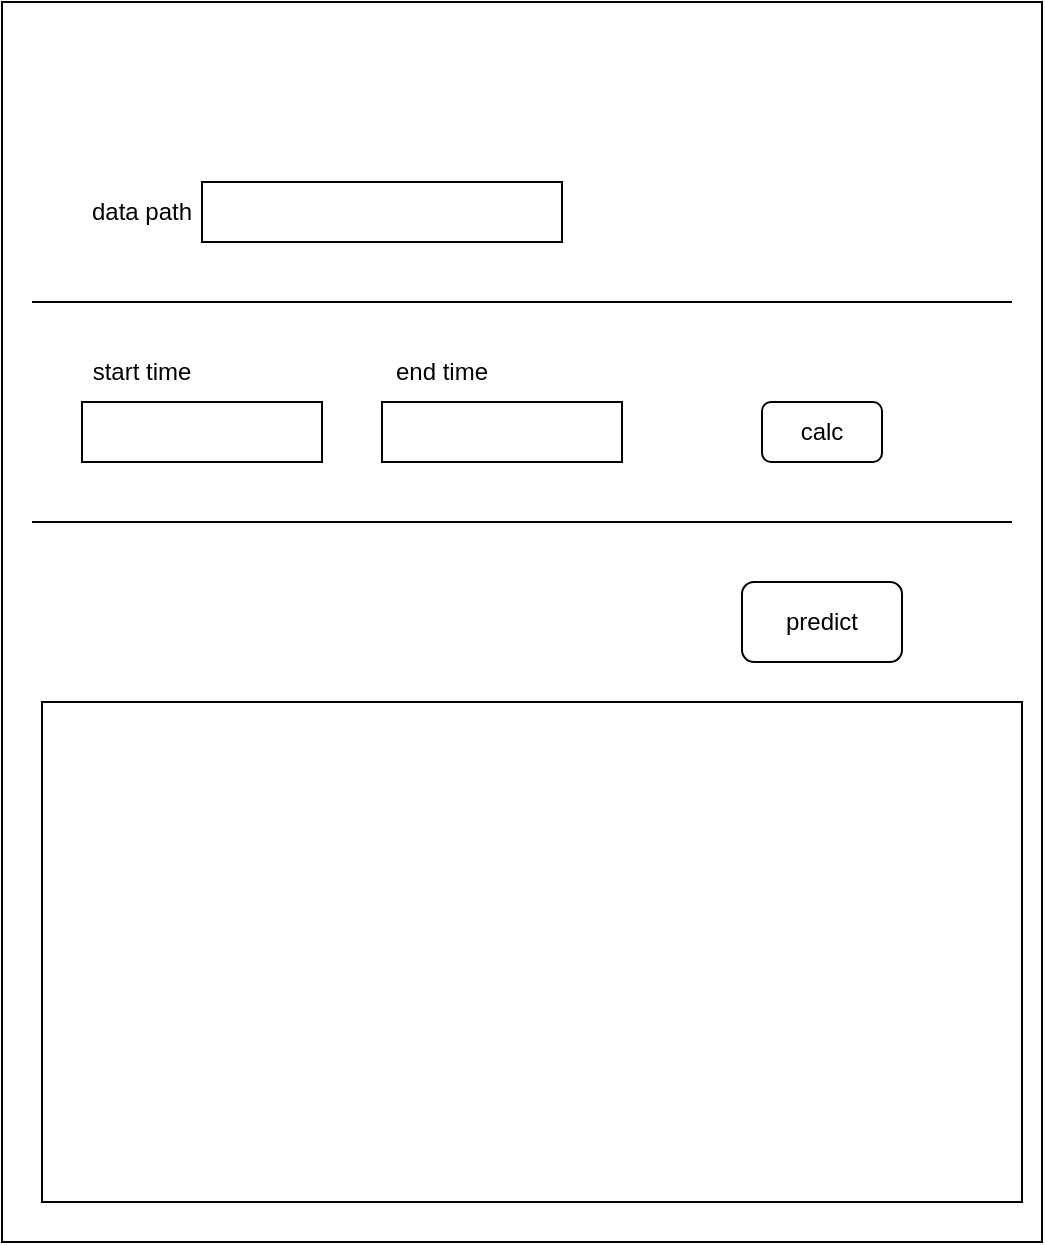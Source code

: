 <mxfile>
    <diagram id="ACluWUFZmbcX6_SbLpw8" name="第 1 页">
        <mxGraphModel dx="1117" dy="1718" grid="1" gridSize="10" guides="1" tooltips="1" connect="1" arrows="1" fold="1" page="1" pageScale="1" pageWidth="827" pageHeight="1169" math="0" shadow="0">
            <root>
                <mxCell id="0"/>
                <mxCell id="1" parent="0"/>
                <mxCell id="6" value="" style="rounded=0;whiteSpace=wrap;html=1;" vertex="1" parent="1">
                    <mxGeometry x="60" y="-120" width="520" height="620" as="geometry"/>
                </mxCell>
                <mxCell id="9" value="" style="rounded=0;whiteSpace=wrap;html=1;" vertex="1" parent="1">
                    <mxGeometry x="100" y="80" width="120" height="30" as="geometry"/>
                </mxCell>
                <mxCell id="11" value="" style="rounded=0;whiteSpace=wrap;html=1;" vertex="1" parent="1">
                    <mxGeometry x="250" y="80" width="120" height="30" as="geometry"/>
                </mxCell>
                <mxCell id="12" value="start time" style="text;html=1;strokeColor=none;fillColor=none;align=center;verticalAlign=middle;whiteSpace=wrap;rounded=0;" vertex="1" parent="1">
                    <mxGeometry x="100" y="50" width="60" height="30" as="geometry"/>
                </mxCell>
                <mxCell id="13" value="end time" style="text;html=1;strokeColor=none;fillColor=none;align=center;verticalAlign=middle;whiteSpace=wrap;rounded=0;" vertex="1" parent="1">
                    <mxGeometry x="250" y="50" width="60" height="30" as="geometry"/>
                </mxCell>
                <mxCell id="14" value="calc" style="rounded=1;whiteSpace=wrap;html=1;" vertex="1" parent="1">
                    <mxGeometry x="440" y="80" width="60" height="30" as="geometry"/>
                </mxCell>
                <mxCell id="16" value="predict" style="rounded=1;whiteSpace=wrap;html=1;" vertex="1" parent="1">
                    <mxGeometry x="430" y="170" width="80" height="40" as="geometry"/>
                </mxCell>
                <mxCell id="20" value="" style="endArrow=none;html=1;" edge="1" parent="1">
                    <mxGeometry width="50" height="50" relative="1" as="geometry">
                        <mxPoint x="75" y="140" as="sourcePoint"/>
                        <mxPoint x="565" y="140" as="targetPoint"/>
                        <Array as="points">
                            <mxPoint x="315" y="140"/>
                        </Array>
                    </mxGeometry>
                </mxCell>
                <mxCell id="21" value="" style="endArrow=none;html=1;" edge="1" parent="1">
                    <mxGeometry width="50" height="50" relative="1" as="geometry">
                        <mxPoint x="75" y="30" as="sourcePoint"/>
                        <mxPoint x="565" y="30" as="targetPoint"/>
                        <Array as="points">
                            <mxPoint x="315" y="30"/>
                        </Array>
                    </mxGeometry>
                </mxCell>
                <mxCell id="22" value="" style="rounded=0;whiteSpace=wrap;html=1;" vertex="1" parent="1">
                    <mxGeometry x="160" y="-30" width="180" height="30" as="geometry"/>
                </mxCell>
                <mxCell id="23" value="data path" style="text;html=1;strokeColor=none;fillColor=none;align=center;verticalAlign=middle;whiteSpace=wrap;rounded=0;" vertex="1" parent="1">
                    <mxGeometry x="100" y="-30" width="60" height="30" as="geometry"/>
                </mxCell>
                <mxCell id="26" value="" style="rounded=0;whiteSpace=wrap;html=1;" vertex="1" parent="1">
                    <mxGeometry x="80" y="230" width="490" height="250" as="geometry"/>
                </mxCell>
            </root>
        </mxGraphModel>
    </diagram>
</mxfile>